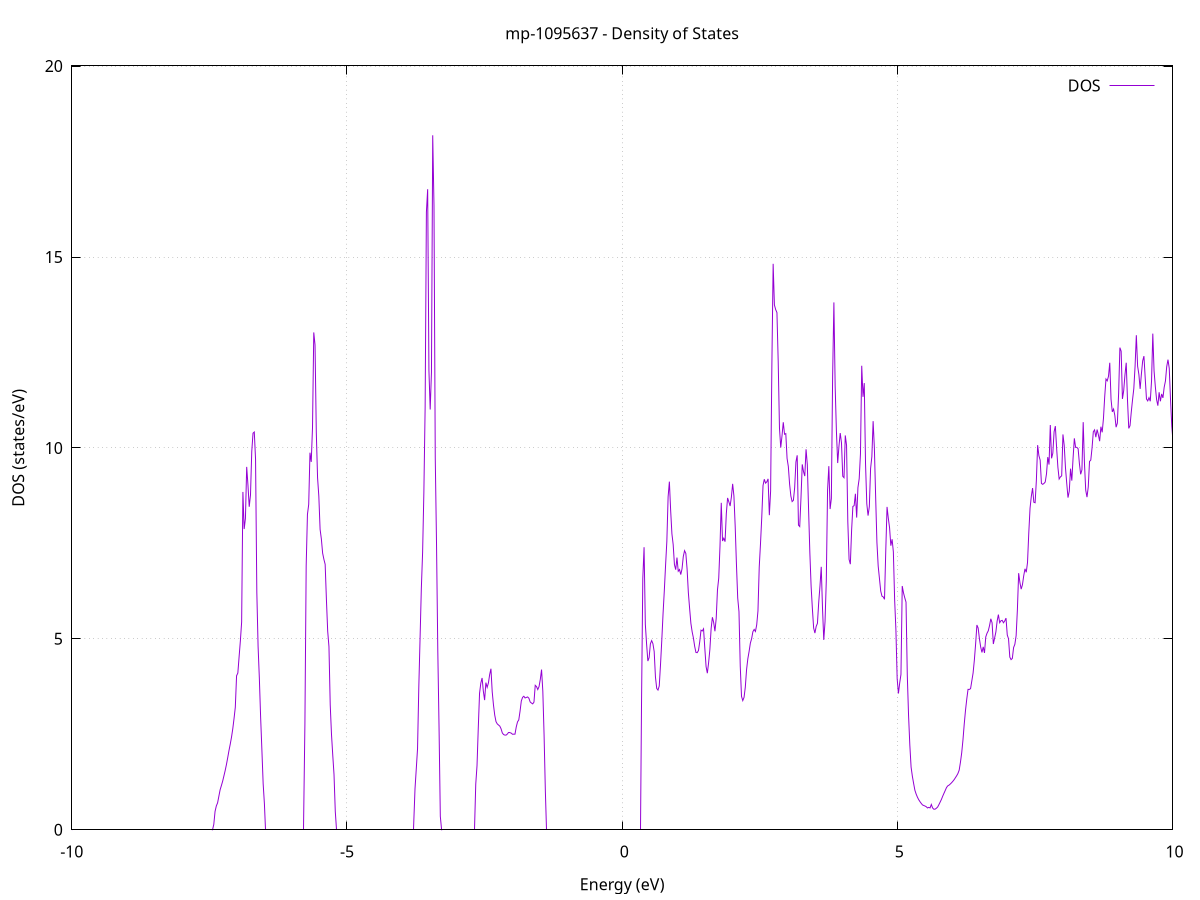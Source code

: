 set title 'mp-1095637 - Density of States'
set xlabel 'Energy (eV)'
set ylabel 'DOS (states/eV)'
set grid
set xrange [-10:10]
set yrange [0:20.006]
set xzeroaxis lt -1
set terminal png size 800,600
set output 'mp-1095637_dos_gnuplot.png'
plot '-' using 1:2 with lines title 'DOS'
-32.483700 0.000000
-32.460700 0.000000
-32.437700 0.000000
-32.414700 0.000000
-32.391800 0.000000
-32.368800 0.000000
-32.345800 0.000000
-32.322800 0.000000
-32.299800 0.000000
-32.276800 0.000000
-32.253800 0.000000
-32.230800 0.000000
-32.207800 0.000000
-32.184800 0.000000
-32.161800 0.000000
-32.138800 0.000000
-32.115800 0.000000
-32.092800 0.000000
-32.069800 0.000000
-32.046800 0.000000
-32.023800 0.000000
-32.000800 0.000000
-31.977900 0.000000
-31.954900 0.000000
-31.931900 0.000000
-31.908900 0.000000
-31.885900 0.000000
-31.862900 0.000000
-31.839900 0.000000
-31.816900 0.000000
-31.793900 0.000000
-31.770900 0.000000
-31.747900 0.000000
-31.724900 0.000000
-31.701900 0.000000
-31.678900 0.000000
-31.655900 0.000000
-31.632900 0.000000
-31.609900 0.000000
-31.586900 0.000000
-31.564000 0.000000
-31.541000 0.000000
-31.518000 0.000000
-31.495000 0.000000
-31.472000 0.000000
-31.449000 0.000000
-31.426000 0.000000
-31.403000 0.000000
-31.380000 0.000000
-31.357000 0.000000
-31.334000 0.000000
-31.311000 0.000000
-31.288000 0.000000
-31.265000 0.000000
-31.242000 0.000000
-31.219000 0.000000
-31.196000 0.000000
-31.173000 0.000000
-31.150100 0.000000
-31.127100 0.000000
-31.104100 0.000000
-31.081100 0.000000
-31.058100 0.000000
-31.035100 0.000000
-31.012100 0.000000
-30.989100 0.000000
-30.966100 0.000000
-30.943100 0.000000
-30.920100 0.000000
-30.897100 0.000000
-30.874100 0.000000
-30.851100 0.000000
-30.828100 0.000000
-30.805100 0.000000
-30.782100 0.000000
-30.759100 0.000000
-30.736200 0.000000
-30.713200 0.000000
-30.690200 0.000000
-30.667200 0.000000
-30.644200 0.000000
-30.621200 0.000000
-30.598200 0.000000
-30.575200 0.000000
-30.552200 0.000000
-30.529200 0.000000
-30.506200 0.000000
-30.483200 0.000000
-30.460200 0.000000
-30.437200 0.000000
-30.414200 0.000000
-30.391200 32.433500
-30.368200 261.468300
-30.345300 54.184900
-30.322300 0.000000
-30.299300 0.000000
-30.276300 0.000000
-30.253300 0.000000
-30.230300 0.000000
-30.207300 0.000000
-30.184300 0.000000
-30.161300 0.000000
-30.138300 0.000000
-30.115300 0.000000
-30.092300 0.000000
-30.069300 0.000000
-30.046300 0.000000
-30.023300 0.000000
-30.000300 0.000000
-29.977300 0.000000
-29.954300 0.000000
-29.931400 0.000000
-29.908400 0.000000
-29.885400 0.000000
-29.862400 0.000000
-29.839400 0.000000
-29.816400 0.000000
-29.793400 0.000000
-29.770400 0.000000
-29.747400 0.000000
-29.724400 0.000000
-29.701400 0.000000
-29.678400 0.000000
-29.655400 0.000000
-29.632400 0.000000
-29.609400 0.000000
-29.586400 0.000000
-29.563400 0.000000
-29.540400 0.000000
-29.517500 0.000000
-29.494500 0.000000
-29.471500 0.000000
-29.448500 0.000000
-29.425500 0.000000
-29.402500 0.000000
-29.379500 0.000000
-29.356500 0.000000
-29.333500 0.000000
-29.310500 0.000000
-29.287500 0.000000
-29.264500 0.000000
-29.241500 0.000000
-29.218500 0.000000
-29.195500 0.000000
-29.172500 0.000000
-29.149500 0.000000
-29.126500 0.000000
-29.103600 0.000000
-29.080600 0.000000
-29.057600 0.000000
-29.034600 0.000000
-29.011600 0.000000
-28.988600 0.000000
-28.965600 0.000000
-28.942600 0.000000
-28.919600 0.000000
-28.896600 0.000000
-28.873600 0.000000
-28.850600 0.000000
-28.827600 0.000000
-28.804600 0.000000
-28.781600 0.000000
-28.758600 0.000000
-28.735600 0.000000
-28.712600 0.000000
-28.689700 0.000000
-28.666700 0.000000
-28.643700 0.000000
-28.620700 0.000000
-28.597700 0.000000
-28.574700 0.000000
-28.551700 0.000000
-28.528700 0.000000
-28.505700 0.000000
-28.482700 0.000000
-28.459700 0.000000
-28.436700 0.000000
-28.413700 0.000000
-28.390700 0.000000
-28.367700 0.000000
-28.344700 0.000000
-28.321700 0.000000
-28.298700 0.000000
-28.275800 0.000000
-28.252800 0.000000
-28.229800 0.000000
-28.206800 0.000000
-28.183800 0.000000
-28.160800 0.000000
-28.137800 0.000000
-28.114800 0.000000
-28.091800 0.000000
-28.068800 0.000000
-28.045800 0.000000
-28.022800 0.000000
-27.999800 0.000000
-27.976800 0.000000
-27.953800 0.000000
-27.930800 0.000000
-27.907800 0.000000
-27.884800 0.000000
-27.861900 0.000000
-27.838900 0.000000
-27.815900 0.000000
-27.792900 0.000000
-27.769900 0.000000
-27.746900 0.000000
-27.723900 0.000000
-27.700900 0.000000
-27.677900 0.000000
-27.654900 0.000000
-27.631900 0.000000
-27.608900 0.000000
-27.585900 0.000000
-27.562900 0.000000
-27.539900 0.000000
-27.516900 0.000000
-27.493900 0.000000
-27.470900 0.000000
-27.448000 0.000000
-27.425000 0.000000
-27.402000 0.000000
-27.379000 0.000000
-27.356000 0.000000
-27.333000 0.000000
-27.310000 0.000000
-27.287000 0.000000
-27.264000 0.000000
-27.241000 0.000000
-27.218000 0.000000
-27.195000 0.000000
-27.172000 0.000000
-27.149000 0.000000
-27.126000 0.000000
-27.103000 0.000000
-27.080000 0.000000
-27.057000 0.000000
-27.034100 0.000000
-27.011100 0.000000
-26.988100 0.000000
-26.965100 0.000000
-26.942100 0.000000
-26.919100 0.000000
-26.896100 0.000000
-26.873100 0.000000
-26.850100 0.000000
-26.827100 0.000000
-26.804100 0.000000
-26.781100 0.000000
-26.758100 0.000000
-26.735100 0.000000
-26.712100 0.000000
-26.689100 0.000000
-26.666100 0.000000
-26.643100 0.000000
-26.620200 0.000000
-26.597200 0.000000
-26.574200 0.000000
-26.551200 0.000000
-26.528200 0.000000
-26.505200 0.000000
-26.482200 0.000000
-26.459200 0.000000
-26.436200 0.000000
-26.413200 0.000000
-26.390200 0.000000
-26.367200 0.000000
-26.344200 0.000000
-26.321200 0.000000
-26.298200 0.000000
-26.275200 0.000000
-26.252200 0.000000
-26.229200 0.000000
-26.206300 0.000000
-26.183300 0.000000
-26.160300 0.000000
-26.137300 0.000000
-26.114300 0.000000
-26.091300 0.000000
-26.068300 0.000000
-26.045300 0.000000
-26.022300 0.000000
-25.999300 0.000000
-25.976300 0.000000
-25.953300 0.000000
-25.930300 0.000000
-25.907300 0.000000
-25.884300 0.000000
-25.861300 0.000000
-25.838300 0.000000
-25.815300 0.000000
-25.792400 0.000000
-25.769400 0.000000
-25.746400 0.000000
-25.723400 0.000000
-25.700400 0.000000
-25.677400 0.000000
-25.654400 0.000000
-25.631400 0.000000
-25.608400 0.000000
-25.585400 0.000000
-25.562400 0.000000
-25.539400 0.000000
-25.516400 0.000000
-25.493400 0.000000
-25.470400 0.000000
-25.447400 0.000000
-25.424400 0.000000
-25.401400 0.000000
-25.378500 0.000000
-25.355500 0.000000
-25.332500 0.000000
-25.309500 0.000000
-25.286500 0.000000
-25.263500 0.000000
-25.240500 0.000000
-25.217500 0.000000
-25.194500 0.000000
-25.171500 0.000000
-25.148500 0.000000
-25.125500 0.000000
-25.102500 0.000000
-25.079500 0.000000
-25.056500 0.000000
-25.033500 0.000000
-25.010500 0.000000
-24.987500 0.000000
-24.964600 0.000000
-24.941600 0.000000
-24.918600 0.000000
-24.895600 0.000000
-24.872600 0.000000
-24.849600 0.000000
-24.826600 0.000000
-24.803600 0.000000
-24.780600 0.000000
-24.757600 0.000000
-24.734600 0.000000
-24.711600 0.000000
-24.688600 0.000000
-24.665600 0.000000
-24.642600 0.000000
-24.619600 0.000000
-24.596600 0.000000
-24.573700 0.000000
-24.550700 0.000000
-24.527700 0.000000
-24.504700 0.000000
-24.481700 0.000000
-24.458700 0.000000
-24.435700 0.000000
-24.412700 0.000000
-24.389700 0.000000
-24.366700 0.000000
-24.343700 0.000000
-24.320700 0.000000
-24.297700 0.000000
-24.274700 0.000000
-24.251700 0.000000
-24.228700 0.000000
-24.205700 0.000000
-24.182700 0.000000
-24.159800 0.000000
-24.136800 0.000000
-24.113800 0.000000
-24.090800 0.000000
-24.067800 0.000000
-24.044800 0.000000
-24.021800 0.000000
-23.998800 0.000000
-23.975800 0.000000
-23.952800 0.000000
-23.929800 0.000000
-23.906800 0.000000
-23.883800 0.000000
-23.860800 0.000000
-23.837800 0.000000
-23.814800 0.000000
-23.791800 0.000000
-23.768800 0.000000
-23.745900 0.000000
-23.722900 0.000000
-23.699900 0.000000
-23.676900 0.000000
-23.653900 0.000000
-23.630900 0.000000
-23.607900 0.000000
-23.584900 0.000000
-23.561900 0.000000
-23.538900 0.000000
-23.515900 0.000000
-23.492900 0.000000
-23.469900 0.000000
-23.446900 0.000000
-23.423900 0.000000
-23.400900 0.000000
-23.377900 0.000000
-23.354900 0.000000
-23.332000 0.000000
-23.309000 0.000000
-23.286000 0.000000
-23.263000 0.000000
-23.240000 0.000000
-23.217000 0.000000
-23.194000 0.000000
-23.171000 0.000000
-23.148000 0.000000
-23.125000 0.000000
-23.102000 0.000000
-23.079000 0.000000
-23.056000 0.000000
-23.033000 0.000000
-23.010000 0.000000
-22.987000 0.000000
-22.964000 0.000000
-22.941000 0.000000
-22.918100 0.000000
-22.895100 0.000000
-22.872100 0.000000
-22.849100 0.000000
-22.826100 0.000000
-22.803100 0.000000
-22.780100 0.000000
-22.757100 0.000000
-22.734100 0.000000
-22.711100 0.000000
-22.688100 0.000000
-22.665100 0.000000
-22.642100 0.000000
-22.619100 0.000000
-22.596100 0.000000
-22.573100 0.000000
-22.550100 0.000000
-22.527100 0.000000
-22.504200 0.000000
-22.481200 0.000000
-22.458200 0.000000
-22.435200 0.000000
-22.412200 0.000000
-22.389200 0.000000
-22.366200 0.000000
-22.343200 0.000000
-22.320200 0.000000
-22.297200 0.000000
-22.274200 0.000000
-22.251200 0.000000
-22.228200 0.000000
-22.205200 0.000000
-22.182200 0.000000
-22.159200 0.000000
-22.136200 0.000000
-22.113200 0.000000
-22.090300 0.000000
-22.067300 0.000000
-22.044300 0.000000
-22.021300 0.000000
-21.998300 0.000000
-21.975300 0.000000
-21.952300 0.000000
-21.929300 0.000000
-21.906300 0.000000
-21.883300 0.000000
-21.860300 0.000000
-21.837300 0.000000
-21.814300 0.000000
-21.791300 0.000000
-21.768300 0.000000
-21.745300 0.000000
-21.722300 0.000000
-21.699300 0.000000
-21.676400 0.000000
-21.653400 0.000000
-21.630400 0.000000
-21.607400 0.000000
-21.584400 0.000000
-21.561400 0.000000
-21.538400 0.000000
-21.515400 0.000000
-21.492400 0.000000
-21.469400 0.000000
-21.446400 0.000000
-21.423400 0.000000
-21.400400 0.000000
-21.377400 0.000000
-21.354400 0.000000
-21.331400 0.000000
-21.308400 0.000000
-21.285400 0.000000
-21.262500 0.000000
-21.239500 0.000000
-21.216500 0.000000
-21.193500 0.000000
-21.170500 0.000000
-21.147500 0.000000
-21.124500 0.000000
-21.101500 0.000000
-21.078500 0.000000
-21.055500 0.000000
-21.032500 0.000000
-21.009500 0.000000
-20.986500 0.000000
-20.963500 0.000000
-20.940500 0.000000
-20.917500 0.000000
-20.894500 0.000000
-20.871500 0.000000
-20.848600 0.000000
-20.825600 0.000000
-20.802600 0.000000
-20.779600 0.000000
-20.756600 0.000000
-20.733600 0.000000
-20.710600 0.000000
-20.687600 0.000000
-20.664600 0.000000
-20.641600 0.000000
-20.618600 0.000000
-20.595600 0.000000
-20.572600 0.000000
-20.549600 0.000000
-20.526600 0.000000
-20.503600 0.000000
-20.480600 0.000000
-20.457600 0.000000
-20.434700 0.000000
-20.411700 0.000000
-20.388700 0.000000
-20.365700 0.000000
-20.342700 0.000000
-20.319700 0.000000
-20.296700 0.000000
-20.273700 0.000000
-20.250700 0.000000
-20.227700 0.000000
-20.204700 0.000000
-20.181700 0.000000
-20.158700 0.000000
-20.135700 0.000000
-20.112700 0.000000
-20.089700 0.000000
-20.066700 0.000000
-20.043700 0.000000
-20.020800 0.000000
-19.997800 0.000000
-19.974800 0.000000
-19.951800 0.000000
-19.928800 0.000000
-19.905800 0.000000
-19.882800 0.000000
-19.859800 0.000000
-19.836800 0.000000
-19.813800 0.000000
-19.790800 0.000000
-19.767800 0.000000
-19.744800 0.000000
-19.721800 0.000000
-19.698800 0.000000
-19.675800 0.000000
-19.652800 0.000000
-19.629800 0.000000
-19.606900 0.000000
-19.583900 0.000000
-19.560900 0.000000
-19.537900 0.000000
-19.514900 0.000000
-19.491900 0.000000
-19.468900 0.000000
-19.445900 0.000000
-19.422900 0.000000
-19.399900 0.000000
-19.376900 0.000000
-19.353900 0.000000
-19.330900 0.000000
-19.307900 0.000000
-19.284900 0.000000
-19.261900 0.000000
-19.238900 0.000000
-19.215900 0.000000
-19.193000 0.000000
-19.170000 0.000000
-19.147000 0.000000
-19.124000 0.000000
-19.101000 0.000000
-19.078000 0.000000
-19.055000 0.000000
-19.032000 0.000000
-19.009000 0.000000
-18.986000 0.000000
-18.963000 0.000000
-18.940000 0.000000
-18.917000 0.000000
-18.894000 0.000000
-18.871000 0.000000
-18.848000 0.000000
-18.825000 0.000000
-18.802100 0.000000
-18.779100 0.000000
-18.756100 0.000000
-18.733100 0.000000
-18.710100 0.000000
-18.687100 0.000000
-18.664100 0.000000
-18.641100 0.000000
-18.618100 0.000000
-18.595100 0.000000
-18.572100 0.000000
-18.549100 0.000000
-18.526100 0.000000
-18.503100 0.000000
-18.480100 0.000000
-18.457100 0.000000
-18.434100 0.000000
-18.411100 0.000000
-18.388200 0.000000
-18.365200 0.000000
-18.342200 0.000000
-18.319200 0.000000
-18.296200 0.000000
-18.273200 0.000000
-18.250200 0.000000
-18.227200 0.000000
-18.204200 0.000000
-18.181200 0.000000
-18.158200 0.000000
-18.135200 0.000000
-18.112200 0.000000
-18.089200 0.000000
-18.066200 0.000000
-18.043200 0.000000
-18.020200 0.000000
-17.997200 0.000000
-17.974300 0.000000
-17.951300 0.000000
-17.928300 0.000000
-17.905300 0.000000
-17.882300 0.000000
-17.859300 0.000000
-17.836300 0.000000
-17.813300 0.000000
-17.790300 0.000000
-17.767300 0.000000
-17.744300 0.000000
-17.721300 0.000000
-17.698300 0.000000
-17.675300 0.000000
-17.652300 0.000000
-17.629300 0.000000
-17.606300 0.000000
-17.583300 0.000000
-17.560400 0.000000
-17.537400 0.000000
-17.514400 0.000000
-17.491400 0.000000
-17.468400 0.000000
-17.445400 0.000000
-17.422400 0.000000
-17.399400 0.000000
-17.376400 0.000000
-17.353400 0.000000
-17.330400 0.000000
-17.307400 0.000000
-17.284400 0.000000
-17.261400 0.000000
-17.238400 0.000000
-17.215400 0.000000
-17.192400 0.000000
-17.169400 0.000000
-17.146500 0.000000
-17.123500 0.000000
-17.100500 0.000000
-17.077500 0.000000
-17.054500 0.000000
-17.031500 0.000000
-17.008500 0.000000
-16.985500 0.000000
-16.962500 0.000000
-16.939500 0.000000
-16.916500 0.000000
-16.893500 0.000000
-16.870500 0.000000
-16.847500 0.000000
-16.824500 0.000000
-16.801500 0.000000
-16.778500 0.000000
-16.755500 0.000000
-16.732600 0.000000
-16.709600 0.000000
-16.686600 0.000000
-16.663600 0.000000
-16.640600 0.000000
-16.617600 0.000000
-16.594600 0.000000
-16.571600 0.000000
-16.548600 0.000000
-16.525600 0.000000
-16.502600 0.000000
-16.479600 0.000000
-16.456600 0.000000
-16.433600 0.000000
-16.410600 0.000000
-16.387600 0.000000
-16.364600 0.000000
-16.341600 0.000000
-16.318700 0.000000
-16.295700 0.000000
-16.272700 0.000000
-16.249700 0.000000
-16.226700 0.000000
-16.203700 0.000000
-16.180700 0.000000
-16.157700 0.000000
-16.134700 0.000000
-16.111700 0.000000
-16.088700 0.000000
-16.065700 0.000000
-16.042700 0.000000
-16.019700 0.000000
-15.996700 0.000000
-15.973700 0.000000
-15.950700 0.000000
-15.927700 0.000000
-15.904800 0.000000
-15.881800 0.000000
-15.858800 0.000000
-15.835800 0.000000
-15.812800 0.000000
-15.789800 0.000000
-15.766800 0.000000
-15.743800 0.000000
-15.720800 0.000000
-15.697800 0.000000
-15.674800 0.000000
-15.651800 0.000000
-15.628800 0.000000
-15.605800 0.000000
-15.582800 0.000000
-15.559800 0.000000
-15.536800 0.000000
-15.513800 0.000000
-15.490900 0.000000
-15.467900 0.000000
-15.444900 0.000000
-15.421900 0.000000
-15.398900 0.000000
-15.375900 0.000000
-15.352900 0.000000
-15.329900 0.000000
-15.306900 0.000000
-15.283900 0.000000
-15.260900 0.000000
-15.237900 0.000000
-15.214900 0.000000
-15.191900 0.000000
-15.168900 0.000000
-15.145900 0.000000
-15.122900 0.000000
-15.099900 0.000000
-15.077000 0.000000
-15.054000 0.000000
-15.031000 0.000000
-15.008000 0.000000
-14.985000 0.000000
-14.962000 0.000000
-14.939000 0.000000
-14.916000 0.000000
-14.893000 0.000000
-14.870000 0.000000
-14.847000 0.000000
-14.824000 0.000000
-14.801000 0.000000
-14.778000 0.000000
-14.755000 0.000000
-14.732000 0.000000
-14.709000 0.000000
-14.686000 0.000000
-14.663100 0.000000
-14.640100 0.000000
-14.617100 0.000000
-14.594100 0.000000
-14.571100 0.000000
-14.548100 0.000000
-14.525100 0.000000
-14.502100 0.000000
-14.479100 0.000000
-14.456100 0.000000
-14.433100 0.000000
-14.410100 0.000000
-14.387100 0.000000
-14.364100 0.000000
-14.341100 0.000000
-14.318100 0.000000
-14.295100 0.000000
-14.272100 0.000000
-14.249200 0.000000
-14.226200 0.000000
-14.203200 0.000000
-14.180200 0.000000
-14.157200 0.000000
-14.134200 0.000000
-14.111200 0.000000
-14.088200 0.000000
-14.065200 0.000000
-14.042200 0.000000
-14.019200 0.000000
-13.996200 0.000000
-13.973200 0.000000
-13.950200 0.000000
-13.927200 0.000000
-13.904200 0.000000
-13.881200 0.000000
-13.858200 0.000000
-13.835300 0.000000
-13.812300 0.000000
-13.789300 0.000000
-13.766300 0.000000
-13.743300 0.000000
-13.720300 0.000000
-13.697300 0.000000
-13.674300 0.000000
-13.651300 0.000000
-13.628300 0.000000
-13.605300 0.000000
-13.582300 0.000000
-13.559300 0.000000
-13.536300 0.000000
-13.513300 0.000000
-13.490300 0.000000
-13.467300 0.000000
-13.444300 0.000000
-13.421400 0.000000
-13.398400 0.000000
-13.375400 0.000000
-13.352400 0.000000
-13.329400 0.000000
-13.306400 0.000000
-13.283400 0.000000
-13.260400 0.000000
-13.237400 0.000000
-13.214400 0.000000
-13.191400 0.000000
-13.168400 0.000000
-13.145400 0.000000
-13.122400 0.000000
-13.099400 0.000000
-13.076400 0.000000
-13.053400 0.000000
-13.030500 0.000000
-13.007500 0.000000
-12.984500 0.000000
-12.961500 0.000000
-12.938500 0.000000
-12.915500 0.000000
-12.892500 0.000000
-12.869500 0.000000
-12.846500 3.232500
-12.823500 14.725700
-12.800500 25.653300
-12.777500 45.027000
-12.754500 49.712700
-12.731500 40.464000
-12.708500 44.707600
-12.685500 55.577600
-12.662500 41.216800
-12.639500 58.487300
-12.616600 43.607100
-12.593600 31.256900
-12.570600 47.759100
-12.547600 51.258700
-12.524600 39.478100
-12.501600 25.047100
-12.478600 35.115900
-12.455600 47.618500
-12.432600 74.244200
-12.409600 34.063700
-12.386600 94.009700
-12.363600 92.977800
-12.340600 40.253200
-12.317600 31.503600
-12.294600 0.096600
-12.271600 0.000000
-12.248600 0.000000
-12.225600 0.000000
-12.202700 0.000000
-12.179700 0.000000
-12.156700 0.000000
-12.133700 0.000000
-12.110700 0.000000
-12.087700 0.000000
-12.064700 0.000000
-12.041700 0.000000
-12.018700 0.000000
-11.995700 0.000000
-11.972700 0.000000
-11.949700 0.000000
-11.926700 0.000000
-11.903700 0.000000
-11.880700 0.000000
-11.857700 0.000000
-11.834700 0.000000
-11.811700 0.000000
-11.788800 0.000000
-11.765800 0.000000
-11.742800 0.000000
-11.719800 0.000000
-11.696800 0.000000
-11.673800 0.000000
-11.650800 0.000000
-11.627800 0.000000
-11.604800 0.000000
-11.581800 0.000000
-11.558800 0.000000
-11.535800 0.000000
-11.512800 0.000000
-11.489800 0.000000
-11.466800 0.000000
-11.443800 0.000000
-11.420800 0.000000
-11.397800 0.000000
-11.374900 0.000000
-11.351900 0.000000
-11.328900 0.000000
-11.305900 0.000000
-11.282900 0.000000
-11.259900 0.000000
-11.236900 0.000000
-11.213900 0.000000
-11.190900 0.000000
-11.167900 0.000000
-11.144900 0.000000
-11.121900 0.000000
-11.098900 0.000000
-11.075900 0.000000
-11.052900 0.000000
-11.029900 0.000000
-11.006900 0.000000
-10.983900 0.000000
-10.961000 0.000000
-10.938000 0.000000
-10.915000 0.000000
-10.892000 0.000000
-10.869000 0.000000
-10.846000 0.000000
-10.823000 0.000000
-10.800000 0.000000
-10.777000 0.000000
-10.754000 0.000000
-10.731000 0.000000
-10.708000 0.000000
-10.685000 0.000000
-10.662000 0.000000
-10.639000 0.000000
-10.616000 0.000000
-10.593000 0.000000
-10.570000 0.000000
-10.547100 0.000000
-10.524100 0.000000
-10.501100 0.000000
-10.478100 0.000000
-10.455100 0.000000
-10.432100 0.000000
-10.409100 0.000000
-10.386100 0.000000
-10.363100 0.000000
-10.340100 0.000000
-10.317100 0.000000
-10.294100 0.000000
-10.271100 0.000000
-10.248100 0.000000
-10.225100 0.000000
-10.202100 0.000000
-10.179100 0.000000
-10.156100 0.000000
-10.133200 0.000000
-10.110200 0.000000
-10.087200 0.000000
-10.064200 0.000000
-10.041200 0.000000
-10.018200 0.000000
-9.995200 0.000000
-9.972200 0.000000
-9.949200 0.000000
-9.926200 0.000000
-9.903200 0.000000
-9.880200 0.000000
-9.857200 0.000000
-9.834200 0.000000
-9.811200 0.000000
-9.788200 0.000000
-9.765200 0.000000
-9.742200 0.000000
-9.719300 0.000000
-9.696300 0.000000
-9.673300 0.000000
-9.650300 0.000000
-9.627300 0.000000
-9.604300 0.000000
-9.581300 0.000000
-9.558300 0.000000
-9.535300 0.000000
-9.512300 0.000000
-9.489300 0.000000
-9.466300 0.000000
-9.443300 0.000000
-9.420300 0.000000
-9.397300 0.000000
-9.374300 0.000000
-9.351300 0.000000
-9.328300 0.000000
-9.305400 0.000000
-9.282400 0.000000
-9.259400 0.000000
-9.236400 0.000000
-9.213400 0.000000
-9.190400 0.000000
-9.167400 0.000000
-9.144400 0.000000
-9.121400 0.000000
-9.098400 0.000000
-9.075400 0.000000
-9.052400 0.000000
-9.029400 0.000000
-9.006400 0.000000
-8.983400 0.000000
-8.960400 0.000000
-8.937400 0.000000
-8.914400 0.000000
-8.891500 0.000000
-8.868500 0.000000
-8.845500 0.000000
-8.822500 0.000000
-8.799500 0.000000
-8.776500 0.000000
-8.753500 0.000000
-8.730500 0.000000
-8.707500 0.000000
-8.684500 0.000000
-8.661500 0.000000
-8.638500 0.000000
-8.615500 0.000000
-8.592500 0.000000
-8.569500 0.000000
-8.546500 0.000000
-8.523500 0.000000
-8.500500 0.000000
-8.477600 0.000000
-8.454600 0.000000
-8.431600 0.000000
-8.408600 0.000000
-8.385600 0.000000
-8.362600 0.000000
-8.339600 0.000000
-8.316600 0.000000
-8.293600 0.000000
-8.270600 0.000000
-8.247600 0.000000
-8.224600 0.000000
-8.201600 0.000000
-8.178600 0.000000
-8.155600 0.000000
-8.132600 0.000000
-8.109600 0.000000
-8.086600 0.000000
-8.063700 0.000000
-8.040700 0.000000
-8.017700 0.000000
-7.994700 0.000000
-7.971700 0.000000
-7.948700 0.000000
-7.925700 0.000000
-7.902700 0.000000
-7.879700 0.000000
-7.856700 0.000000
-7.833700 0.000000
-7.810700 0.000000
-7.787700 0.000000
-7.764700 0.000000
-7.741700 0.000000
-7.718700 0.000000
-7.695700 0.000000
-7.672700 0.000000
-7.649800 0.000000
-7.626800 0.000000
-7.603800 0.000000
-7.580800 0.000000
-7.557800 0.000000
-7.534800 0.000000
-7.511800 0.000000
-7.488800 0.000000
-7.465800 0.000000
-7.442800 0.000100
-7.419800 0.140400
-7.396800 0.480000
-7.373800 0.624700
-7.350800 0.704900
-7.327800 0.877600
-7.304800 1.047600
-7.281800 1.157100
-7.258900 1.271800
-7.235900 1.411100
-7.212900 1.552000
-7.189900 1.709600
-7.166900 1.888000
-7.143900 2.074900
-7.120900 2.241200
-7.097900 2.426200
-7.074900 2.644900
-7.051900 2.913400
-7.028900 3.208200
-7.005900 4.033400
-6.982900 4.104500
-6.959900 4.533300
-6.936900 4.949200
-6.913900 5.440500
-6.890900 8.847900
-6.867900 7.876400
-6.845000 8.152800
-6.822000 9.503600
-6.799000 9.024300
-6.776000 8.459100
-6.753000 8.766600
-6.730000 9.906300
-6.707000 10.386500
-6.684000 10.417000
-6.661000 9.700200
-6.638000 6.219200
-6.615000 4.802500
-6.592000 3.967600
-6.569000 2.955300
-6.546000 2.096400
-6.523000 1.209000
-6.500000 0.677600
-6.477000 0.000000
-6.454000 0.000000
-6.431100 0.000000
-6.408100 0.000000
-6.385100 0.000000
-6.362100 0.000000
-6.339100 0.000000
-6.316100 0.000000
-6.293100 0.000000
-6.270100 0.000000
-6.247100 0.000000
-6.224100 0.000000
-6.201100 0.000000
-6.178100 0.000000
-6.155100 0.000000
-6.132100 0.000000
-6.109100 0.000000
-6.086100 0.000000
-6.063100 0.000000
-6.040100 0.000000
-6.017200 0.000000
-5.994200 0.000000
-5.971200 0.000000
-5.948200 0.000000
-5.925200 0.000000
-5.902200 0.000000
-5.879200 0.000000
-5.856200 0.000000
-5.833200 0.000000
-5.810200 0.000000
-5.787200 0.000000
-5.764200 2.777300
-5.741200 6.910400
-5.718200 8.259000
-5.695200 8.520500
-5.672200 9.875500
-5.649200 9.634800
-5.626200 10.531800
-5.603300 13.025000
-5.580300 12.697300
-5.557300 10.409400
-5.534300 9.221800
-5.511300 8.736200
-5.488300 7.868000
-5.465300 7.616000
-5.442300 7.244900
-5.419300 7.083400
-5.396300 6.952100
-5.373300 6.024300
-5.350300 5.202200
-5.327300 4.796300
-5.304300 3.275300
-5.281300 2.499700
-5.258300 1.955200
-5.235300 1.444800
-5.212300 0.479300
-5.189400 0.000000
-5.166400 0.000000
-5.143400 0.000000
-5.120400 0.000000
-5.097400 0.000000
-5.074400 0.000000
-5.051400 0.000000
-5.028400 0.000000
-5.005400 0.000000
-4.982400 0.000000
-4.959400 0.000000
-4.936400 0.000000
-4.913400 0.000000
-4.890400 0.000000
-4.867400 0.000000
-4.844400 0.000000
-4.821400 0.000000
-4.798400 0.000000
-4.775500 0.000000
-4.752500 0.000000
-4.729500 0.000000
-4.706500 0.000000
-4.683500 0.000000
-4.660500 0.000000
-4.637500 0.000000
-4.614500 0.000000
-4.591500 0.000000
-4.568500 0.000000
-4.545500 0.000000
-4.522500 0.000000
-4.499500 0.000000
-4.476500 0.000000
-4.453500 0.000000
-4.430500 0.000000
-4.407500 0.000000
-4.384500 0.000000
-4.361600 0.000000
-4.338600 0.000000
-4.315600 0.000000
-4.292600 0.000000
-4.269600 0.000000
-4.246600 0.000000
-4.223600 0.000000
-4.200600 0.000000
-4.177600 0.000000
-4.154600 0.000000
-4.131600 0.000000
-4.108600 0.000000
-4.085600 0.000000
-4.062600 0.000000
-4.039600 0.000000
-4.016600 0.000000
-3.993600 0.000000
-3.970600 0.000000
-3.947700 0.000000
-3.924700 0.000000
-3.901700 0.000000
-3.878700 0.000000
-3.855700 0.000000
-3.832700 0.000000
-3.809700 0.000000
-3.786700 0.000000
-3.763700 1.072700
-3.740700 1.593400
-3.717700 2.122700
-3.694700 3.741500
-3.671700 5.020100
-3.648700 6.322400
-3.625700 7.261200
-3.602700 8.834700
-3.579700 11.067300
-3.556700 16.175300
-3.533800 16.775900
-3.510800 12.027700
-3.487800 11.006300
-3.464800 11.980000
-3.441800 18.187700
-3.418800 16.341400
-3.395800 9.747100
-3.372800 7.487700
-3.349800 4.704400
-3.326800 2.663200
-3.303800 0.351600
-3.280800 0.000600
-3.257800 0.000000
-3.234800 0.000000
-3.211800 0.000000
-3.188800 0.000000
-3.165800 0.000000
-3.142800 0.000000
-3.119900 0.000000
-3.096900 0.000000
-3.073900 0.000000
-3.050900 0.000000
-3.027900 0.000000
-3.004900 0.000000
-2.981900 0.000000
-2.958900 0.000000
-2.935900 0.000000
-2.912900 0.000000
-2.889900 0.000000
-2.866900 0.000000
-2.843900 0.000000
-2.820900 0.000000
-2.797900 0.000000
-2.774900 0.000000
-2.751900 0.000000
-2.728900 0.000000
-2.706000 0.000000
-2.683000 0.000000
-2.660000 1.197900
-2.637000 1.679400
-2.614000 2.672100
-2.591000 3.574400
-2.568000 3.839800
-2.545000 3.975800
-2.522000 3.629400
-2.499000 3.395900
-2.476000 3.853900
-2.453000 3.730000
-2.430000 3.843900
-2.407000 4.067000
-2.384000 4.217400
-2.361000 3.615700
-2.338000 3.268800
-2.315000 3.002700
-2.292100 2.832900
-2.269100 2.772800
-2.246100 2.743400
-2.223100 2.715000
-2.200100 2.644800
-2.177100 2.535600
-2.154100 2.493600
-2.131100 2.479800
-2.108100 2.480000
-2.085100 2.508200
-2.062100 2.555500
-2.039100 2.555600
-2.016100 2.532300
-1.993100 2.502100
-1.970100 2.503400
-1.947100 2.504500
-1.924100 2.692900
-1.901100 2.825700
-1.878200 2.878000
-1.855200 3.103500
-1.832200 3.372500
-1.809200 3.468000
-1.786200 3.496500
-1.763200 3.452100
-1.740200 3.466400
-1.717200 3.478800
-1.694200 3.444600
-1.671200 3.347400
-1.648200 3.319300
-1.625200 3.296800
-1.602200 3.343600
-1.579200 3.783400
-1.556200 3.751000
-1.533200 3.672200
-1.510200 3.749300
-1.487200 3.938000
-1.464300 4.195800
-1.441300 3.627300
-1.418300 2.473300
-1.395300 1.018100
-1.372300 0.000000
-1.349300 0.000000
-1.326300 0.000000
-1.303300 0.000000
-1.280300 0.000000
-1.257300 0.000000
-1.234300 0.000000
-1.211300 0.000000
-1.188300 0.000000
-1.165300 0.000000
-1.142300 0.000000
-1.119300 0.000000
-1.096300 0.000000
-1.073400 0.000000
-1.050400 0.000000
-1.027400 0.000000
-1.004400 0.000000
-0.981400 0.000000
-0.958400 0.000000
-0.935400 0.000000
-0.912400 0.000000
-0.889400 0.000000
-0.866400 0.000000
-0.843400 0.000000
-0.820400 0.000000
-0.797400 0.000000
-0.774400 0.000000
-0.751400 0.000000
-0.728400 0.000000
-0.705400 0.000000
-0.682400 0.000000
-0.659500 0.000000
-0.636500 0.000000
-0.613500 0.000000
-0.590500 0.000000
-0.567500 0.000000
-0.544500 0.000000
-0.521500 0.000000
-0.498500 0.000000
-0.475500 0.000000
-0.452500 0.000000
-0.429500 0.000000
-0.406500 0.000000
-0.383500 0.000000
-0.360500 0.000000
-0.337500 0.000000
-0.314500 0.000000
-0.291500 0.000000
-0.268500 0.000000
-0.245600 0.000000
-0.222600 0.000000
-0.199600 0.000000
-0.176600 0.000000
-0.153600 0.000000
-0.130600 0.000000
-0.107600 0.000000
-0.084600 0.000000
-0.061600 0.000000
-0.038600 0.000000
-0.015600 0.000000
0.007400 0.000000
0.030400 0.000000
0.053400 0.000000
0.076400 0.000000
0.099400 0.000000
0.122400 0.000000
0.145400 0.000000
0.168300 0.000000
0.191300 0.000000
0.214300 0.000000
0.237300 0.000000
0.260300 0.000000
0.283300 0.000000
0.306300 0.000000
0.329300 0.000000
0.352300 3.347100
0.375300 6.579300
0.398300 7.399800
0.421300 5.382700
0.444300 4.862200
0.467300 4.418400
0.490300 4.509500
0.513300 4.871000
0.536300 4.954000
0.559300 4.872400
0.582200 4.667100
0.605200 3.998900
0.628200 3.701000
0.651200 3.658800
0.674200 3.766900
0.697200 4.327700
0.720200 4.960200
0.743200 5.656800
0.766200 6.259400
0.789200 6.927600
0.812200 7.552800
0.835200 8.720400
0.858200 9.118100
0.881200 8.368200
0.904200 7.752400
0.927200 7.469900
0.950200 6.944300
0.973200 6.812100
0.996100 7.128700
1.019100 6.771600
1.042100 6.815600
1.065100 6.683900
1.088100 6.835400
1.111100 7.156700
1.134100 7.309800
1.157100 7.237500
1.180100 6.827000
1.203100 6.208500
1.226100 5.794800
1.249100 5.406400
1.272100 5.184000
1.295100 5.020900
1.318100 4.801800
1.341100 4.643300
1.364100 4.638000
1.387100 4.695800
1.410000 4.925900
1.433000 5.227300
1.456000 5.206700
1.479000 5.262900
1.502000 4.756000
1.525000 4.274300
1.548000 4.100300
1.571000 4.376800
1.594000 4.723500
1.617000 5.271900
1.640000 5.565800
1.663000 5.428600
1.686000 5.199100
1.709000 5.535300
1.732000 6.282100
1.755000 6.589000
1.778000 7.428100
1.801000 8.562500
1.823900 7.562800
1.846900 7.636000
1.869900 7.545400
1.892900 8.282700
1.915900 8.690600
1.938900 8.588200
1.961900 8.478700
1.984900 8.712900
2.007900 9.059400
2.030900 8.743500
2.053900 7.955900
2.076900 6.947700
2.099900 6.069100
2.122900 5.711100
2.145900 4.283800
2.168900 3.494000
2.191900 3.383100
2.214900 3.466400
2.237800 3.734500
2.260800 4.194500
2.283800 4.477700
2.306800 4.671500
2.329800 4.888100
2.352800 5.004900
2.375800 5.188000
2.398800 5.246700
2.421800 5.193600
2.444800 5.366100
2.467800 5.730100
2.490800 6.876600
2.513800 7.489400
2.536800 8.180900
2.559800 9.015000
2.582800 9.180500
2.605800 9.078700
2.628800 9.113200
2.651700 9.189900
2.674700 8.238400
2.697700 8.868100
2.720700 12.177900
2.743700 14.821600
2.766700 13.744400
2.789700 13.622900
2.812700 13.544500
2.835700 12.257800
2.858700 10.522200
2.881700 10.009700
2.904700 10.315700
2.927700 10.672800
2.950700 10.359000
2.973700 10.375300
2.996700 9.726100
3.019700 9.513000
3.042700 9.051000
3.065600 8.740700
3.088600 8.595200
3.111600 8.627500
3.134600 8.957500
3.157600 9.634400
3.180600 9.806900
3.203600 7.979600
3.226600 7.941300
3.249600 8.696000
3.272600 9.569200
3.295600 9.379900
3.318600 9.262900
3.341600 9.964900
3.364600 9.561400
3.387600 8.389600
3.410600 7.259500
3.433600 6.379500
3.456600 5.791300
3.479500 5.283700
3.502500 5.151000
3.525500 5.325000
3.548500 5.406700
3.571500 5.949000
3.594500 6.381000
3.617500 6.886100
3.640500 5.806000
3.663500 4.972000
3.686500 5.451000
3.709500 6.525200
3.732500 8.890800
3.755500 9.522600
3.778500 8.399500
3.801500 8.675500
3.824500 11.873600
3.847500 13.811800
3.870500 11.613600
3.893400 10.435800
3.916400 9.604900
3.939400 10.042000
3.962400 10.389900
3.985400 10.133900
4.008400 9.257800
4.031400 9.220800
4.054400 10.327800
4.077400 10.070300
4.100400 8.067300
4.123400 7.081500
4.146400 6.956200
4.169400 7.846700
4.192400 8.467600
4.215400 8.488700
4.238400 8.799400
4.261400 8.175500
4.284400 8.961300
4.307300 9.195600
4.330300 9.845300
4.353300 12.152000
4.376300 11.338100
4.399300 11.698200
4.422300 9.589700
4.445300 8.539500
4.468300 8.227500
4.491300 8.460900
4.514300 9.461200
4.537300 9.772800
4.560300 10.702300
4.583300 9.988300
4.606300 8.715400
4.629300 7.528000
4.652300 6.906300
4.675300 6.579100
4.698200 6.252000
4.721200 6.118000
4.744200 6.099500
4.767200 6.035100
4.790200 7.312600
4.813200 8.455500
4.836200 8.159800
4.859200 7.909100
4.882200 7.440300
4.905200 7.609200
4.928200 7.276600
4.951200 6.022700
4.974200 5.240400
4.997200 3.954600
5.020200 3.569100
5.043200 3.845100
5.066200 4.068300
5.089200 6.383800
5.112100 6.205700
5.135100 6.076300
5.158100 5.961800
5.181100 4.053300
5.204100 2.998400
5.227100 2.222100
5.250100 1.641100
5.273100 1.402800
5.296100 1.214200
5.319100 1.036000
5.342100 0.934900
5.365100 0.854700
5.388100 0.789200
5.411100 0.737700
5.434100 0.692200
5.457100 0.651500
5.480100 0.635500
5.503100 0.621800
5.526000 0.603500
5.549000 0.571200
5.572000 0.587000
5.595000 0.572400
5.618000 0.662400
5.641000 0.572000
5.664000 0.537500
5.687000 0.540600
5.710000 0.564500
5.733000 0.596800
5.756000 0.659500
5.779000 0.727700
5.802000 0.797600
5.825000 0.881100
5.848000 0.956500
5.871000 1.031000
5.894000 1.106900
5.917000 1.150700
5.939900 1.169300
5.962900 1.198900
5.985900 1.232000
6.008900 1.269700
6.031900 1.311700
6.054900 1.362600
6.077900 1.414000
6.100900 1.473600
6.123900 1.561000
6.146900 1.768300
6.169900 2.015600
6.192900 2.353600
6.215900 2.768500
6.238900 3.127000
6.261900 3.424700
6.284900 3.677600
6.307900 3.675100
6.330900 3.695900
6.353800 3.899400
6.376800 4.105300
6.399800 4.444500
6.422800 4.869100
6.445800 5.363000
6.468800 5.283400
6.491800 5.002800
6.514800 4.786000
6.537800 4.644300
6.560800 4.790600
6.583800 4.631600
6.606800 5.049900
6.629800 5.147100
6.652800 5.211800
6.675800 5.349000
6.698800 5.525500
6.721800 5.420000
6.744800 4.865900
6.767700 5.020600
6.790700 5.179800
6.813700 5.467100
6.836700 5.635600
6.859700 5.422800
6.882700 5.473400
6.905700 5.484300
6.928700 5.421200
6.951700 5.469100
6.974700 5.542900
6.997700 5.101000
7.020700 5.001200
7.043700 4.523000
7.066700 4.456400
7.089700 4.487300
7.112700 4.772300
7.135700 4.858200
7.158700 5.083500
7.181600 5.762000
7.204600 6.720000
7.227600 6.476100
7.250600 6.301800
7.273600 6.418500
7.296600 6.651200
7.319600 6.834400
7.342600 6.743100
7.365600 7.000100
7.388600 7.774000
7.411600 8.419600
7.434600 8.730700
7.457600 8.948800
7.480600 8.577200
7.503600 8.564400
7.526600 9.154100
7.549600 10.073500
7.572600 9.797800
7.595500 9.679000
7.618500 9.070100
7.641500 9.046700
7.664500 9.069500
7.687500 9.107700
7.710500 9.320700
7.733500 9.759400
7.756500 9.564600
7.779500 10.600100
7.802500 9.728000
7.825500 9.861600
7.848500 10.423700
7.871500 10.571800
7.894500 9.995200
7.917500 9.495300
7.940500 9.186400
7.963500 9.241100
7.986500 9.269300
8.009400 10.353900
8.032400 10.069600
8.055400 9.477900
8.078400 9.072400
8.101400 8.699100
8.124400 8.868500
8.147400 9.458000
8.170400 9.144000
8.193400 9.730400
8.216400 10.251300
8.239400 10.015300
8.262400 10.014900
8.285400 9.979300
8.308400 9.591400
8.331400 9.310000
8.354400 9.425900
8.377400 10.675800
8.400400 9.595900
8.423300 8.894200
8.446300 8.711400
8.469300 8.979500
8.492300 9.645700
8.515300 9.683000
8.538300 10.001000
8.561300 10.423600
8.584300 10.472800
8.607300 10.282000
8.630300 10.481200
8.653300 10.344100
8.676300 10.176700
8.699300 10.555900
8.722300 10.409000
8.745300 10.768000
8.768300 11.345700
8.791300 11.804700
8.814300 11.757900
8.837200 11.878500
8.860200 12.231000
8.883200 11.275600
8.906200 10.944900
8.929200 11.018700
8.952200 10.850000
8.975200 10.543700
8.998200 10.650600
9.021200 11.430600
9.044200 12.627300
9.067200 12.532900
9.090200 11.284100
9.113200 11.499700
9.136200 11.911900
9.159200 12.231600
9.182200 11.257400
9.205200 10.512000
9.228200 10.582700
9.251100 10.942700
9.274100 11.265200
9.297100 11.553800
9.320100 12.138500
9.343100 12.952700
9.366100 12.141200
9.389100 11.926000
9.412100 11.546300
9.435100 11.941900
9.458100 12.279000
9.481100 12.404900
9.504100 11.831600
9.527100 11.281600
9.550100 11.231900
9.573100 11.317700
9.596100 11.222600
9.619100 11.752300
9.642100 12.994000
9.665000 12.017800
9.688000 11.606200
9.711000 11.266300
9.734000 11.106800
9.757000 11.458100
9.780000 11.221900
9.803000 11.414400
9.826000 11.310400
9.849000 11.589500
9.872000 11.754000
9.895000 12.129100
9.918000 12.312200
9.941000 12.084100
9.964000 11.270400
9.987000 10.571100
10.010000 10.148000
10.033000 10.440900
10.056000 10.866800
10.078900 10.142200
10.101900 9.943800
10.124900 9.913300
10.147900 9.944200
10.170900 9.742000
10.193900 9.290000
10.216900 8.956700
10.239900 8.874100
10.262900 8.710100
10.285900 8.785200
10.308900 9.242600
10.331900 9.907300
10.354900 10.161300
10.377900 10.266600
10.400900 10.695900
10.423900 11.527200
10.446900 11.380100
10.469800 11.705300
10.492800 11.707200
10.515800 10.949500
10.538800 9.676500
10.561800 8.927700
10.584800 8.812200
10.607800 8.459700
10.630800 7.924600
10.653800 7.811400
10.676800 7.470900
10.699800 7.336000
10.722800 7.881500
10.745800 7.791400
10.768800 7.808700
10.791800 7.516600
10.814800 6.353800
10.837800 5.329100
10.860800 5.352800
10.883700 6.170700
10.906700 6.145700
10.929700 6.110700
10.952700 5.428000
10.975700 4.449700
10.998700 4.146500
11.021700 3.755200
11.044700 3.652200
11.067700 3.973900
11.090700 4.173300
11.113700 4.113700
11.136700 4.010200
11.159700 3.591400
11.182700 3.066600
11.205700 2.715600
11.228700 2.480400
11.251700 1.809400
11.274700 1.138700
11.297600 0.654100
11.320600 0.389200
11.343600 0.184600
11.366600 0.140700
11.389600 0.101700
11.412600 0.005300
11.435600 0.000000
11.458600 0.000000
11.481600 0.000000
11.504600 0.000000
11.527600 0.000000
11.550600 0.000000
11.573600 0.000000
11.596600 0.000000
11.619600 0.000000
11.642600 0.000000
11.665600 0.000000
11.688600 0.000000
11.711500 0.000000
11.734500 0.000000
11.757500 0.000000
11.780500 0.000000
11.803500 0.000000
11.826500 0.000000
11.849500 0.000000
11.872500 0.000000
11.895500 0.000000
11.918500 0.000000
11.941500 0.000000
11.964500 0.000000
11.987500 0.000000
12.010500 0.000000
12.033500 0.000000
12.056500 0.000000
12.079500 0.000000
12.102500 0.000000
12.125400 0.000000
12.148400 0.000000
12.171400 0.000000
12.194400 0.000000
12.217400 0.000000
12.240400 0.000000
12.263400 0.000000
12.286400 0.000000
12.309400 0.000000
12.332400 0.000000
12.355400 0.000000
12.378400 0.000000
12.401400 0.000000
12.424400 0.000000
12.447400 0.000000
12.470400 0.000000
12.493400 0.000000
12.516400 0.000000
12.539300 0.000000
12.562300 0.000000
12.585300 0.000000
12.608300 0.000000
12.631300 0.000000
12.654300 0.000000
12.677300 0.000000
12.700300 0.000000
12.723300 0.000000
12.746300 0.000000
12.769300 0.000000
12.792300 0.000000
12.815300 0.000000
12.838300 0.000000
12.861300 0.000000
12.884300 0.000000
12.907300 0.000000
12.930300 0.000000
12.953200 0.000000
12.976200 0.000000
12.999200 0.000000
13.022200 0.000000
13.045200 0.000000
13.068200 0.000000
13.091200 0.000000
13.114200 0.000000
13.137200 0.000000
13.160200 0.000000
13.183200 0.000000
13.206200 0.000000
13.229200 0.000000
13.252200 0.000000
13.275200 0.000000
13.298200 0.000000
13.321200 0.000000
13.344200 0.000000
13.367100 0.000000
13.390100 0.000000
13.413100 0.000000
13.436100 0.000000
13.459100 0.000000
13.482100 0.000000
13.505100 0.000000
e
